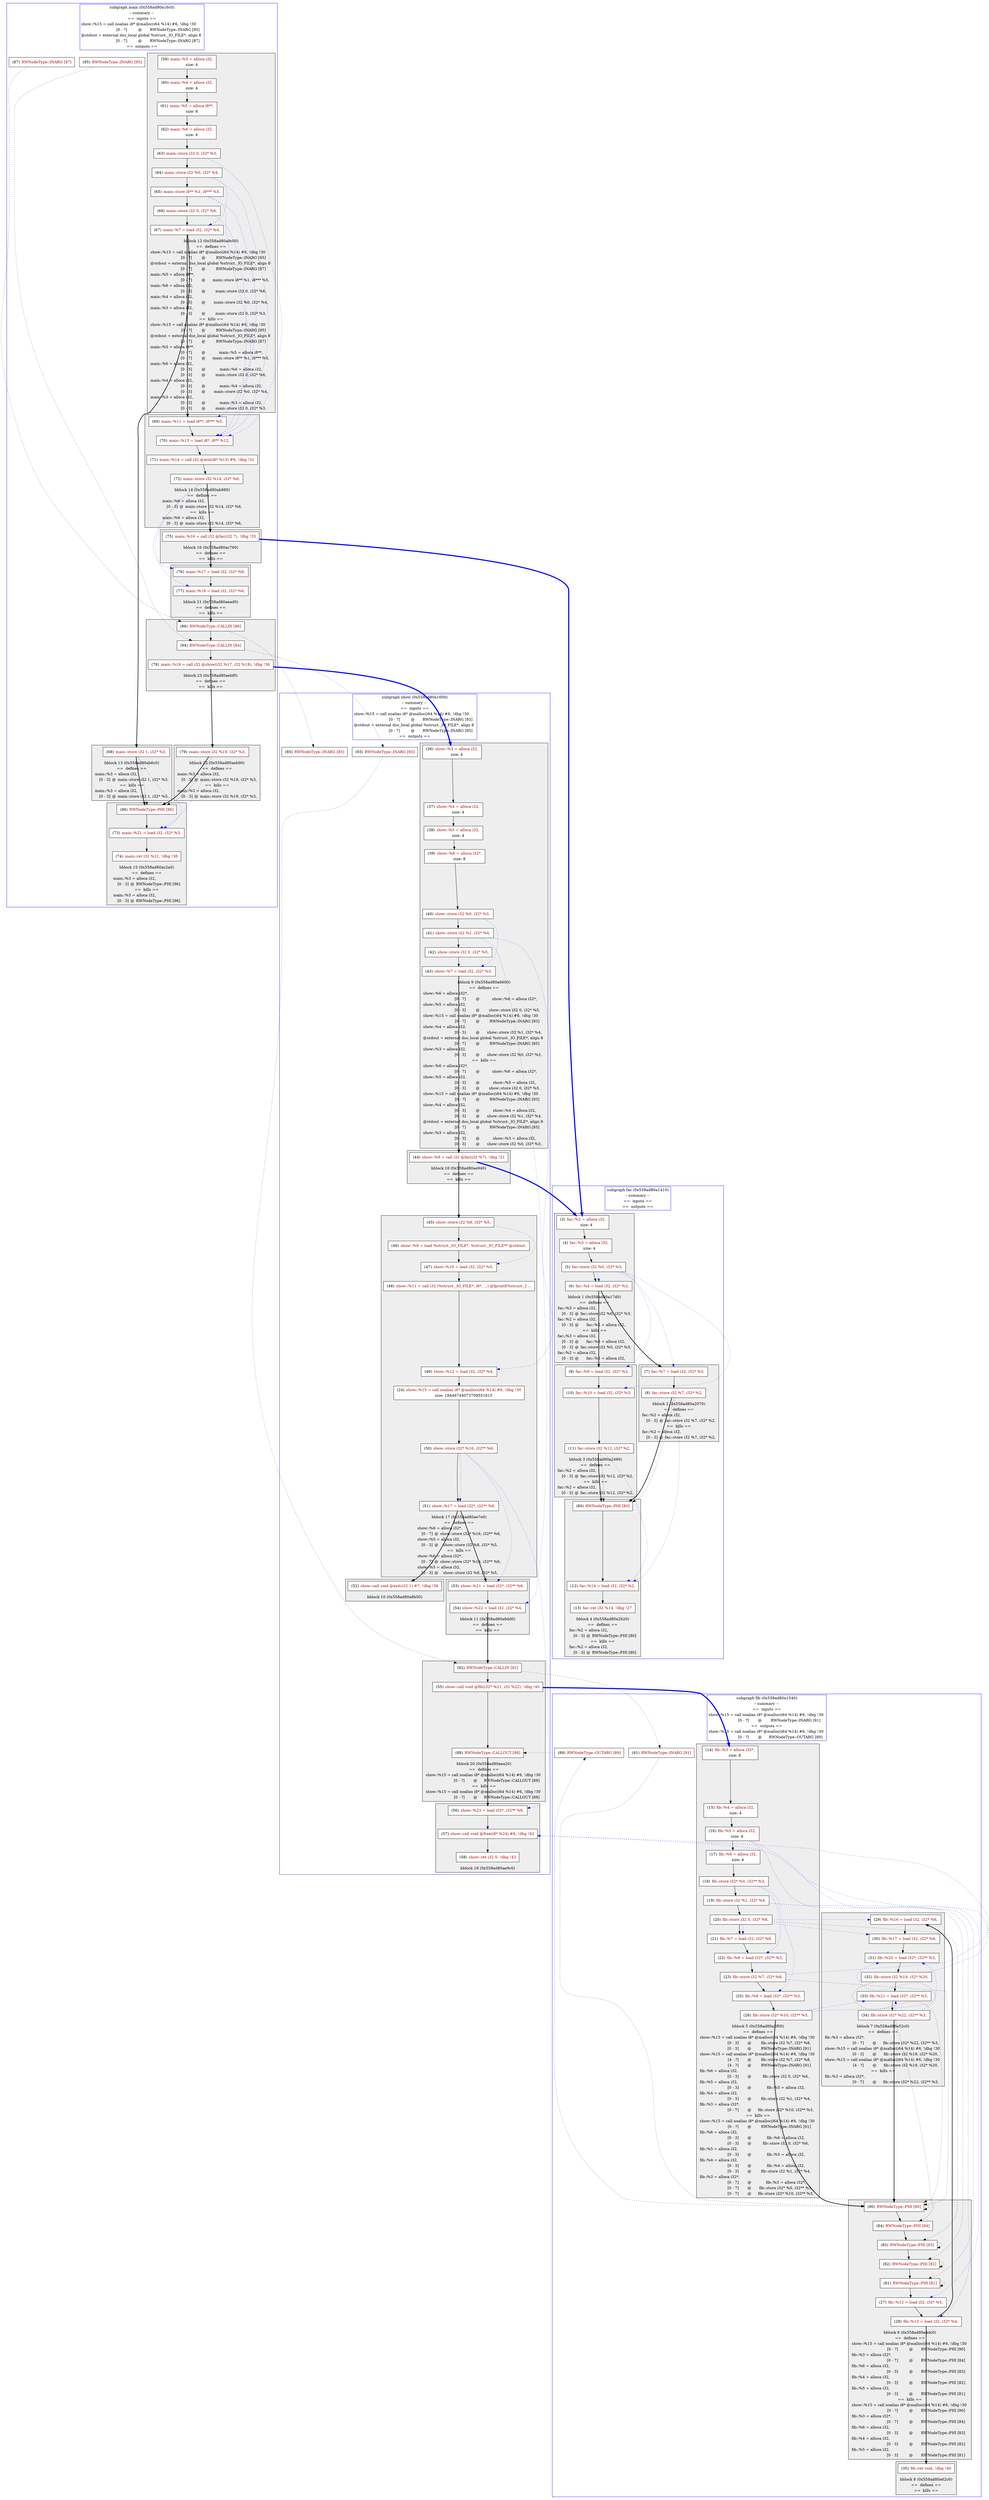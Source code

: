 digraph "Data Dependencies Graph" {
  compound=true;

subgraph cluster_subg_0x558ad80a1410 {
  compound=true;

  style=filled;
  fillcolor=white; color=blue;
  label=<<table cellborder="0"><tr><td colspan="4">subgraph fac (0x558ad80a1410)</td></tr>
<tr><td colspan="4">-- summary -- </td></tr>
<tr><td colspan="4">==  inputs ==</td></tr><tr><td colspan="4">==  outputs ==</td></tr></table>>;
subgraph cluster_bb_0x558ad80a17d0 {
    style=filled;
    fillcolor="#eeeeee";
    color="black";
label=<<table border="0">
<tr><td colspan="4">bblock 1 (0x558ad80a17d0)</td></tr><tr><td colspan="4">==  defines ==</td></tr><tr><td align="left" colspan="4">fac::%3 = alloca i32,</td></tr><tr><td>&nbsp;&nbsp;</td><td>[0 - 3]</td><td>@</td><td>fac::store i32 %0, i32* %3,</td></tr>
<tr><td align="left" colspan="4">fac::%2 = alloca i32,</td></tr><tr><td>&nbsp;&nbsp;</td><td>[0 - 3]</td><td>@</td><td>fac::%2 = alloca i32,</td></tr>
<tr><td colspan="4">==  kills ==</td></tr><tr><td align="left" colspan="4">fac::%3 = alloca i32,</td></tr><tr><td>&nbsp;&nbsp;</td><td>[0 - 3]</td><td>@</td><td>fac::%3 = alloca i32,</td></tr>
<tr><td>&nbsp;&nbsp;</td><td>[0 - 3]</td><td>@</td><td>fac::store i32 %0, i32* %3,</td></tr>
<tr><td align="left" colspan="4">fac::%2 = alloca i32,</td></tr><tr><td>&nbsp;&nbsp;</td><td>[0 - 3]</td><td>@</td><td>fac::%2 = alloca i32,</td></tr>
</table>>
labelloc=b
	NODE0x558ad80a18a0 [label=<<table border="0"><tr><td>(3)</td> <td><font color="#af0000">fac::%2 = alloca i32,</font></td></tr>
<tr><td></td><td>size: 4</td></tr>
</table>>
 style=filled fillcolor=white shape=box]
	NODE0x558ad80a1a80 [label=<<table border="0"><tr><td>(4)</td> <td><font color="#af0000">fac::%3 = alloca i32,</font></td></tr>
<tr><td></td><td>size: 4</td></tr>
</table>>
 style=filled fillcolor=white shape=box]
	NODE0x558ad80a1c60 [label=<<table border="0"><tr><td>(5)</td> <td><font color="#af0000">fac::store i32 %0, i32* %3,</font></td></tr>
</table>>
 style=filled fillcolor=white shape=box]
	NODE0x558ad80a1e90 [label=<<table border="0"><tr><td>(6)</td> <td><font color="#af0000">fac::%4 = load i32, i32* %3,</font></td></tr>
</table>>
 style=filled fillcolor=white shape=box]
}
subgraph cluster_bb_0x558ad80a2070 {
    style=filled;
    fillcolor="#eeeeee";
    color="black";
label=<<table border="0">
<tr><td colspan="4">bblock 2 (0x558ad80a2070)</td></tr><tr><td colspan="4">==  defines ==</td></tr><tr><td align="left" colspan="4">fac::%2 = alloca i32,</td></tr><tr><td>&nbsp;&nbsp;</td><td>[0 - 3]</td><td>@</td><td>fac::store i32 %7, i32* %2,</td></tr>
<tr><td colspan="4">==  kills ==</td></tr><tr><td align="left" colspan="4">fac::%2 = alloca i32,</td></tr><tr><td>&nbsp;&nbsp;</td><td>[0 - 3]</td><td>@</td><td>fac::store i32 %7, i32* %2,</td></tr>
</table>>
labelloc=b
	NODE0x558ad80a20d0 [label=<<table border="0"><tr><td>(7)</td> <td><font color="#af0000">fac::%7 = load i32, i32* %3,</font></td></tr>
</table>>
 style=filled fillcolor=white shape=box]
	NODE0x558ad80a22b0 [label=<<table border="0"><tr><td>(8)</td> <td><font color="#af0000">fac::store i32 %7, i32* %2,</font></td></tr>
</table>>
 style=filled fillcolor=white shape=box]
}
subgraph cluster_bb_0x558ad80a2490 {
    style=filled;
    fillcolor="#eeeeee";
    color="black";
label=<<table border="0">
<tr><td colspan="4">bblock 3 (0x558ad80a2490)</td></tr><tr><td colspan="4">==  defines ==</td></tr><tr><td align="left" colspan="4">fac::%2 = alloca i32,</td></tr><tr><td>&nbsp;&nbsp;</td><td>[0 - 3]</td><td>@</td><td>fac::store i32 %12, i32* %2,</td></tr>
<tr><td colspan="4">==  kills ==</td></tr><tr><td align="left" colspan="4">fac::%2 = alloca i32,</td></tr><tr><td>&nbsp;&nbsp;</td><td>[0 - 3]</td><td>@</td><td>fac::store i32 %12, i32* %2,</td></tr>
</table>>
labelloc=b
	NODE0x558ad80a24f0 [label=<<table border="0"><tr><td>(9)</td> <td><font color="#af0000">fac::%9 = load i32, i32* %3,</font></td></tr>
</table>>
 style=filled fillcolor=white shape=box]
	NODE0x558ad80a2760 [label=<<table border="0"><tr><td>(10)</td> <td><font color="#af0000">fac::%10 = load i32, i32* %3,</font></td></tr>
</table>>
 style=filled fillcolor=white shape=box]
	NODE0x558ad80a2940 [label=<<table border="0"><tr><td>(11)</td> <td><font color="#af0000">fac::store i32 %12, i32* %2,</font></td></tr>
</table>>
 style=filled fillcolor=white shape=box]
}
subgraph cluster_bb_0x558ad80a2b20 {
    style=filled;
    fillcolor="#eeeeee";
    color="black";
label=<<table border="0">
<tr><td colspan="4">bblock 4 (0x558ad80a2b20)</td></tr><tr><td colspan="4">==  defines ==</td></tr><tr><td align="left" colspan="4">fac::%2 = alloca i32,</td></tr><tr><td>&nbsp;&nbsp;</td><td>[0 - 3]</td><td>@</td><td>RWNodeType::PHI [80]</td></tr>
<tr><td colspan="4">==  kills ==</td></tr><tr><td align="left" colspan="4">fac::%2 = alloca i32,</td></tr><tr><td>&nbsp;&nbsp;</td><td>[0 - 3]</td><td>@</td><td>RWNodeType::PHI [80]</td></tr>
</table>>
labelloc=b
	NODE0x558ad80afc00 [label=<<table border="0"><tr><td>(80)</td> <td><font color="#af0000">RWNodeType::PHI [80]</font></td></tr>
</table>>
 style=filled fillcolor=white shape=box]
	NODE0x558ad80a2b80 [label=<<table border="0"><tr><td>(12)</td> <td><font color="#af0000">fac::%14 = load i32, i32* %2,</font></td></tr>
</table>>
 style=filled fillcolor=white shape=box]
	NODE0x558ad80a2d60 [label=<<table border="0"><tr><td>(13)</td> <td><font color="#af0000">fac::ret i32 %14, !dbg !27</font></td></tr>
</table>>
 style=filled fillcolor=white shape=box]
}
}
subgraph cluster_subg_0x558ad80a1540 {
  compound=true;

  style=filled;
  fillcolor=white; color=blue;
  label=<<table cellborder="0"><tr><td colspan="4">subgraph fib (0x558ad80a1540)</td></tr>
<tr><td colspan="4">-- summary -- </td></tr>
<tr><td colspan="4">==  inputs ==</td></tr><tr><td align="left" colspan="4">show::%15 = call noalias i8* @malloc(i64 %14) #6, !dbg !30</td></tr><tr><td>&nbsp;&nbsp;</td><td>[0 - ?]</td><td>@</td><td>RWNodeType::INARG [91]</td></tr>
<tr><td colspan="4">==  outputs ==</td></tr><tr><td align="left" colspan="4">show::%15 = call noalias i8* @malloc(i64 %14) #6, !dbg !30</td></tr><tr><td>&nbsp;&nbsp;</td><td>[0 - ?]</td><td>@</td><td>RWNodeType::OUTARG [89]</td></tr>
</table>>;
	NODE0x558ad80b6310 [label=<<table border="0"><tr><td>(91)</td> <td><font color="#af0000">RWNodeType::INARG [91]</font></td></tr>
</table>>
 style=filled fillcolor=white shape=box]
	NODE0x558ad80b5ba0 [label=<<table border="0"><tr><td>(89)</td> <td><font color="#af0000">RWNodeType::OUTARG [89]</font></td></tr>
</table>>
 style=filled fillcolor=white shape=box]
subgraph cluster_bb_0x558ad80a2f00 {
    style=filled;
    fillcolor="#eeeeee";
    color="black";
label=<<table border="0">
<tr><td colspan="4">bblock 5 (0x558ad80a2f00)</td></tr><tr><td colspan="4">==  defines ==</td></tr><tr><td align="left" colspan="4">show::%15 = call noalias i8* @malloc(i64 %14) #6, !dbg !30</td></tr><tr><td>&nbsp;&nbsp;</td><td>[0 - 3]</td><td>@</td><td>fib::store i32 %7, i32* %8,</td></tr>
<tr><td>&nbsp;&nbsp;</td><td>[0 - 3]</td><td>@</td><td>RWNodeType::INARG [91]</td></tr>
<tr><td align="left" colspan="4">show::%15 = call noalias i8* @malloc(i64 %14) #6, !dbg !30</td></tr><tr><td>&nbsp;&nbsp;</td><td>[4 - ?]</td><td>@</td><td>fib::store i32 %7, i32* %8,</td></tr>
<tr><td>&nbsp;&nbsp;</td><td>[4 - ?]</td><td>@</td><td>RWNodeType::INARG [91]</td></tr>
<tr><td align="left" colspan="4">fib::%6 = alloca i32,</td></tr><tr><td>&nbsp;&nbsp;</td><td>[0 - 3]</td><td>@</td><td>fib::store i32 0, i32* %6,</td></tr>
<tr><td align="left" colspan="4">fib::%5 = alloca i32,</td></tr><tr><td>&nbsp;&nbsp;</td><td>[0 - 3]</td><td>@</td><td>fib::%5 = alloca i32,</td></tr>
<tr><td align="left" colspan="4">fib::%4 = alloca i32,</td></tr><tr><td>&nbsp;&nbsp;</td><td>[0 - 3]</td><td>@</td><td>fib::store i32 %1, i32* %4,</td></tr>
<tr><td align="left" colspan="4">fib::%3 = alloca i32*,</td></tr><tr><td>&nbsp;&nbsp;</td><td>[0 - 7]</td><td>@</td><td>fib::store i32* %10, i32** %3,</td></tr>
<tr><td colspan="4">==  kills ==</td></tr><tr><td align="left" colspan="4">show::%15 = call noalias i8* @malloc(i64 %14) #6, !dbg !30</td></tr><tr><td>&nbsp;&nbsp;</td><td>[0 - ?]</td><td>@</td><td>RWNodeType::INARG [91]</td></tr>
<tr><td align="left" colspan="4">fib::%6 = alloca i32,</td></tr><tr><td>&nbsp;&nbsp;</td><td>[0 - 3]</td><td>@</td><td>fib::%6 = alloca i32,</td></tr>
<tr><td>&nbsp;&nbsp;</td><td>[0 - 3]</td><td>@</td><td>fib::store i32 0, i32* %6,</td></tr>
<tr><td align="left" colspan="4">fib::%5 = alloca i32,</td></tr><tr><td>&nbsp;&nbsp;</td><td>[0 - 3]</td><td>@</td><td>fib::%5 = alloca i32,</td></tr>
<tr><td align="left" colspan="4">fib::%4 = alloca i32,</td></tr><tr><td>&nbsp;&nbsp;</td><td>[0 - 3]</td><td>@</td><td>fib::%4 = alloca i32,</td></tr>
<tr><td>&nbsp;&nbsp;</td><td>[0 - 3]</td><td>@</td><td>fib::store i32 %1, i32* %4,</td></tr>
<tr><td align="left" colspan="4">fib::%3 = alloca i32*,</td></tr><tr><td>&nbsp;&nbsp;</td><td>[0 - 7]</td><td>@</td><td>fib::%3 = alloca i32*,</td></tr>
<tr><td>&nbsp;&nbsp;</td><td>[0 - 7]</td><td>@</td><td>fib::store i32* %0, i32** %3,</td></tr>
<tr><td>&nbsp;&nbsp;</td><td>[0 - 7]</td><td>@</td><td>fib::store i32* %10, i32** %3,</td></tr>
</table>>
labelloc=b
	NODE0x558ad80a2fd0 [label=<<table border="0"><tr><td>(14)</td> <td><font color="#af0000">fib::%3 = alloca i32*,</font></td></tr>
<tr><td></td><td>size: 8</td></tr>
</table>>
 style=filled fillcolor=white shape=box]
	NODE0x558ad80a32e0 [label=<<table border="0"><tr><td>(15)</td> <td><font color="#af0000">fib::%4 = alloca i32,</font></td></tr>
<tr><td></td><td>size: 4</td></tr>
</table>>
 style=filled fillcolor=white shape=box]
	NODE0x558ad80a3520 [label=<<table border="0"><tr><td>(16)</td> <td><font color="#af0000">fib::%5 = alloca i32,</font></td></tr>
<tr><td></td><td>size: 4</td></tr>
</table>>
 style=filled fillcolor=white shape=box]
	NODE0x558ad80a3760 [label=<<table border="0"><tr><td>(17)</td> <td><font color="#af0000">fib::%6 = alloca i32,</font></td></tr>
<tr><td></td><td>size: 4</td></tr>
</table>>
 style=filled fillcolor=white shape=box]
	NODE0x558ad80a39a0 [label=<<table border="0"><tr><td>(18)</td> <td><font color="#af0000">fib::store i32* %0, i32** %3,</font></td></tr>
</table>>
 style=filled fillcolor=white shape=box]
	NODE0x558ad80a3be0 [label=<<table border="0"><tr><td>(19)</td> <td><font color="#af0000">fib::store i32 %1, i32* %4,</font></td></tr>
</table>>
 style=filled fillcolor=white shape=box]
	NODE0x558ad80a3e20 [label=<<table border="0"><tr><td>(20)</td> <td><font color="#af0000">fib::store i32 0, i32* %6,</font></td></tr>
</table>>
 style=filled fillcolor=white shape=box]
	NODE0x558ad80a4060 [label=<<table border="0"><tr><td>(21)</td> <td><font color="#af0000">fib::%7 = load i32, i32* %6,</font></td></tr>
</table>>
 style=filled fillcolor=white shape=box]
	NODE0x558ad80a42a0 [label=<<table border="0"><tr><td>(22)</td> <td><font color="#af0000">fib::%8 = load i32*, i32** %3,</font></td></tr>
</table>>
 style=filled fillcolor=white shape=box]
	NODE0x558ad80a44e0 [label=<<table border="0"><tr><td>(23)</td> <td><font color="#af0000">fib::store i32 %7, i32* %8,</font></td></tr>
</table>>
 style=filled fillcolor=white shape=box]
	NODE0x558ad80a4940 [label=<<table border="0"><tr><td>(25)</td> <td><font color="#af0000">fib::%9 = load i32*, i32** %3,</font></td></tr>
</table>>
 style=filled fillcolor=white shape=box]
	NODE0x558ad80a4b80 [label=<<table border="0"><tr><td>(26)</td> <td><font color="#af0000">fib::store i32* %10, i32** %3,</font></td></tr>
</table>>
 style=filled fillcolor=white shape=box]
}
subgraph cluster_bb_0x558ad80a4dc0 {
    style=filled;
    fillcolor="#eeeeee";
    color="black";
label=<<table border="0">
<tr><td colspan="4">bblock 6 (0x558ad80a4dc0)</td></tr><tr><td colspan="4">==  defines ==</td></tr><tr><td align="left" colspan="4">show::%15 = call noalias i8* @malloc(i64 %14) #6, !dbg !30</td></tr><tr><td>&nbsp;&nbsp;</td><td>[0 - ?]</td><td>@</td><td>RWNodeType::PHI [90]</td></tr>
<tr><td align="left" colspan="4">fib::%3 = alloca i32*,</td></tr><tr><td>&nbsp;&nbsp;</td><td>[0 - 7]</td><td>@</td><td>RWNodeType::PHI [84]</td></tr>
<tr><td align="left" colspan="4">fib::%6 = alloca i32,</td></tr><tr><td>&nbsp;&nbsp;</td><td>[0 - 3]</td><td>@</td><td>RWNodeType::PHI [83]</td></tr>
<tr><td align="left" colspan="4">fib::%4 = alloca i32,</td></tr><tr><td>&nbsp;&nbsp;</td><td>[0 - 3]</td><td>@</td><td>RWNodeType::PHI [82]</td></tr>
<tr><td align="left" colspan="4">fib::%5 = alloca i32,</td></tr><tr><td>&nbsp;&nbsp;</td><td>[0 - 3]</td><td>@</td><td>RWNodeType::PHI [81]</td></tr>
<tr><td colspan="4">==  kills ==</td></tr><tr><td align="left" colspan="4">show::%15 = call noalias i8* @malloc(i64 %14) #6, !dbg !30</td></tr><tr><td>&nbsp;&nbsp;</td><td>[0 - ?]</td><td>@</td><td>RWNodeType::PHI [90]</td></tr>
<tr><td align="left" colspan="4">fib::%3 = alloca i32*,</td></tr><tr><td>&nbsp;&nbsp;</td><td>[0 - 7]</td><td>@</td><td>RWNodeType::PHI [84]</td></tr>
<tr><td align="left" colspan="4">fib::%6 = alloca i32,</td></tr><tr><td>&nbsp;&nbsp;</td><td>[0 - 3]</td><td>@</td><td>RWNodeType::PHI [83]</td></tr>
<tr><td align="left" colspan="4">fib::%4 = alloca i32,</td></tr><tr><td>&nbsp;&nbsp;</td><td>[0 - 3]</td><td>@</td><td>RWNodeType::PHI [82]</td></tr>
<tr><td align="left" colspan="4">fib::%5 = alloca i32,</td></tr><tr><td>&nbsp;&nbsp;</td><td>[0 - 3]</td><td>@</td><td>RWNodeType::PHI [81]</td></tr>
</table>>
labelloc=b
	NODE0x558ad80b5eb0 [label=<<table border="0"><tr><td>(90)</td> <td><font color="#af0000">RWNodeType::PHI [90]</font></td></tr>
</table>>
 style=filled fillcolor=white shape=box]
	NODE0x558ad80b2630 [label=<<table border="0"><tr><td>(84)</td> <td><font color="#af0000">RWNodeType::PHI [84]</font></td></tr>
</table>>
 style=filled fillcolor=white shape=box]
	NODE0x558ad80b2410 [label=<<table border="0"><tr><td>(83)</td> <td><font color="#af0000">RWNodeType::PHI [83]</font></td></tr>
</table>>
 style=filled fillcolor=white shape=box]
	NODE0x558ad80b2000 [label=<<table border="0"><tr><td>(82)</td> <td><font color="#af0000">RWNodeType::PHI [82]</font></td></tr>
</table>>
 style=filled fillcolor=white shape=box]
	NODE0x558ad80b12f0 [label=<<table border="0"><tr><td>(81)</td> <td><font color="#af0000">RWNodeType::PHI [81]</font></td></tr>
</table>>
 style=filled fillcolor=white shape=box]
	NODE0x558ad80a4e20 [label=<<table border="0"><tr><td>(27)</td> <td><font color="#af0000">fib::%12 = load i32, i32* %5,</font></td></tr>
</table>>
 style=filled fillcolor=white shape=box]
	NODE0x558ad80a5080 [label=<<table border="0"><tr><td>(28)</td> <td><font color="#af0000">fib::%13 = load i32, i32* %4,</font></td></tr>
</table>>
 style=filled fillcolor=white shape=box]
}
subgraph cluster_bb_0x558ad80a52c0 {
    style=filled;
    fillcolor="#eeeeee";
    color="black";
label=<<table border="0">
<tr><td colspan="4">bblock 7 (0x558ad80a52c0)</td></tr><tr><td colspan="4">==  defines ==</td></tr><tr><td align="left" colspan="4">fib::%3 = alloca i32*,</td></tr><tr><td>&nbsp;&nbsp;</td><td>[0 - 7]</td><td>@</td><td>fib::store i32* %22, i32** %3,</td></tr>
<tr><td align="left" colspan="4">show::%15 = call noalias i8* @malloc(i64 %14) #6, !dbg !30</td></tr><tr><td>&nbsp;&nbsp;</td><td>[0 - 3]</td><td>@</td><td>fib::store i32 %19, i32* %20,</td></tr>
<tr><td align="left" colspan="4">show::%15 = call noalias i8* @malloc(i64 %14) #6, !dbg !30</td></tr><tr><td>&nbsp;&nbsp;</td><td>[4 - ?]</td><td>@</td><td>fib::store i32 %19, i32* %20,</td></tr>
<tr><td colspan="4">==  kills ==</td></tr><tr><td align="left" colspan="4">fib::%3 = alloca i32*,</td></tr><tr><td>&nbsp;&nbsp;</td><td>[0 - 7]</td><td>@</td><td>fib::store i32* %22, i32** %3,</td></tr>
</table>>
labelloc=b
	NODE0x558ad80a5320 [label=<<table border="0"><tr><td>(29)</td> <td><font color="#af0000">fib::%16 = load i32, i32* %6,</font></td></tr>
</table>>
 style=filled fillcolor=white shape=box]
	NODE0x558ad80a5560 [label=<<table border="0"><tr><td>(30)</td> <td><font color="#af0000">fib::%17 = load i32, i32* %6,</font></td></tr>
</table>>
 style=filled fillcolor=white shape=box]
	NODE0x558ad80a5980 [label=<<table border="0"><tr><td>(31)</td> <td><font color="#af0000">fib::%20 = load i32*, i32** %3,</font></td></tr>
</table>>
 style=filled fillcolor=white shape=box]
	NODE0x558ad80a5bc0 [label=<<table border="0"><tr><td>(32)</td> <td><font color="#af0000">fib::store i32 %19, i32* %20,</font></td></tr>
</table>>
 style=filled fillcolor=white shape=box]
	NODE0x558ad80a5e40 [label=<<table border="0"><tr><td>(33)</td> <td><font color="#af0000">fib::%21 = load i32*, i32** %3,</font></td></tr>
</table>>
 style=filled fillcolor=white shape=box]
	NODE0x558ad80a6080 [label=<<table border="0"><tr><td>(34)</td> <td><font color="#af0000">fib::store i32* %22, i32** %3,</font></td></tr>
</table>>
 style=filled fillcolor=white shape=box]
}
subgraph cluster_bb_0x558ad80a62c0 {
    style=filled;
    fillcolor="#eeeeee";
    color="black";
label=<<table border="0">
<tr><td colspan="4">bblock 8 (0x558ad80a62c0)</td></tr><tr><td colspan="4">==  defines ==</td></tr><tr><td colspan="4">==  kills ==</td></tr></table>>
labelloc=b
	NODE0x558ad80a6320 [label=<<table border="0"><tr><td>(35)</td> <td><font color="#af0000">fib::ret void, !dbg !40</font></td></tr>
</table>>
 style=filled fillcolor=white shape=box]
}
}
subgraph cluster_subg_0x558ad80a1600 {
  compound=true;

  style=filled;
  fillcolor=white; color=blue;
  label=<<table cellborder="0"><tr><td colspan="4">subgraph show (0x558ad80a1600)</td></tr>
<tr><td colspan="4">-- summary -- </td></tr>
<tr><td colspan="4">==  inputs ==</td></tr><tr><td align="left" colspan="4">show::%15 = call noalias i8* @malloc(i64 %14) #6, !dbg !30</td></tr><tr><td>&nbsp;&nbsp;</td><td>[0 - ?]</td><td>@</td><td>RWNodeType::INARG [93]</td></tr>
<tr><td align="left" colspan="4">@stdout = external dso_local global %struct._IO_FILE*, align 8</td></tr><tr><td>&nbsp;&nbsp;</td><td>[0 - 7]</td><td>@</td><td>RWNodeType::INARG [85]</td></tr>
<tr><td colspan="4">==  outputs ==</td></tr></table>>;
	NODE0x558ad80b69c0 [label=<<table border="0"><tr><td>(93)</td> <td><font color="#af0000">RWNodeType::INARG [93]</font></td></tr>
</table>>
 style=filled fillcolor=white shape=box]
	NODE0x558ad80b3b60 [label=<<table border="0"><tr><td>(85)</td> <td><font color="#af0000">RWNodeType::INARG [85]</font></td></tr>
</table>>
 style=filled fillcolor=white shape=box]
subgraph cluster_bb_0x558ad80a6600 {
    style=filled;
    fillcolor="#eeeeee";
    color="black";
label=<<table border="0">
<tr><td colspan="4">bblock 9 (0x558ad80a6600)</td></tr><tr><td colspan="4">==  defines ==</td></tr><tr><td align="left" colspan="4">show::%6 = alloca i32*,</td></tr><tr><td>&nbsp;&nbsp;</td><td>[0 - 7]</td><td>@</td><td>show::%6 = alloca i32*,</td></tr>
<tr><td align="left" colspan="4">show::%5 = alloca i32,</td></tr><tr><td>&nbsp;&nbsp;</td><td>[0 - 3]</td><td>@</td><td>show::store i32 0, i32* %5,</td></tr>
<tr><td align="left" colspan="4">show::%15 = call noalias i8* @malloc(i64 %14) #6, !dbg !30</td></tr><tr><td>&nbsp;&nbsp;</td><td>[0 - ?]</td><td>@</td><td>RWNodeType::INARG [93]</td></tr>
<tr><td align="left" colspan="4">show::%4 = alloca i32,</td></tr><tr><td>&nbsp;&nbsp;</td><td>[0 - 3]</td><td>@</td><td>show::store i32 %1, i32* %4,</td></tr>
<tr><td align="left" colspan="4">@stdout = external dso_local global %struct._IO_FILE*, align 8</td></tr><tr><td>&nbsp;&nbsp;</td><td>[0 - 7]</td><td>@</td><td>RWNodeType::INARG [85]</td></tr>
<tr><td align="left" colspan="4">show::%3 = alloca i32,</td></tr><tr><td>&nbsp;&nbsp;</td><td>[0 - 3]</td><td>@</td><td>show::store i32 %0, i32* %3,</td></tr>
<tr><td colspan="4">==  kills ==</td></tr><tr><td align="left" colspan="4">show::%6 = alloca i32*,</td></tr><tr><td>&nbsp;&nbsp;</td><td>[0 - 7]</td><td>@</td><td>show::%6 = alloca i32*,</td></tr>
<tr><td align="left" colspan="4">show::%5 = alloca i32,</td></tr><tr><td>&nbsp;&nbsp;</td><td>[0 - 3]</td><td>@</td><td>show::%5 = alloca i32,</td></tr>
<tr><td>&nbsp;&nbsp;</td><td>[0 - 3]</td><td>@</td><td>show::store i32 0, i32* %5,</td></tr>
<tr><td align="left" colspan="4">show::%15 = call noalias i8* @malloc(i64 %14) #6, !dbg !30</td></tr><tr><td>&nbsp;&nbsp;</td><td>[0 - ?]</td><td>@</td><td>RWNodeType::INARG [93]</td></tr>
<tr><td align="left" colspan="4">show::%4 = alloca i32,</td></tr><tr><td>&nbsp;&nbsp;</td><td>[0 - 3]</td><td>@</td><td>show::%4 = alloca i32,</td></tr>
<tr><td>&nbsp;&nbsp;</td><td>[0 - 3]</td><td>@</td><td>show::store i32 %1, i32* %4,</td></tr>
<tr><td align="left" colspan="4">@stdout = external dso_local global %struct._IO_FILE*, align 8</td></tr><tr><td>&nbsp;&nbsp;</td><td>[0 - 7]</td><td>@</td><td>RWNodeType::INARG [85]</td></tr>
<tr><td align="left" colspan="4">show::%3 = alloca i32,</td></tr><tr><td>&nbsp;&nbsp;</td><td>[0 - 3]</td><td>@</td><td>show::%3 = alloca i32,</td></tr>
<tr><td>&nbsp;&nbsp;</td><td>[0 - 3]</td><td>@</td><td>show::store i32 %0, i32* %3,</td></tr>
</table>>
labelloc=b
	NODE0x558ad80a6680 [label=<<table border="0"><tr><td>(36)</td> <td><font color="#af0000">show::%3 = alloca i32,</font></td></tr>
<tr><td></td><td>size: 4</td></tr>
</table>>
 style=filled fillcolor=white shape=box]
	NODE0x558ad80a68e0 [label=<<table border="0"><tr><td>(37)</td> <td><font color="#af0000">show::%4 = alloca i32,</font></td></tr>
<tr><td></td><td>size: 4</td></tr>
</table>>
 style=filled fillcolor=white shape=box]
	NODE0x558ad80a6b20 [label=<<table border="0"><tr><td>(38)</td> <td><font color="#af0000">show::%5 = alloca i32,</font></td></tr>
<tr><td></td><td>size: 4</td></tr>
</table>>
 style=filled fillcolor=white shape=box]
	NODE0x558ad80a6d60 [label=<<table border="0"><tr><td>(39)</td> <td><font color="#af0000">show::%6 = alloca i32*,</font></td></tr>
<tr><td></td><td>size: 8</td></tr>
</table>>
 style=filled fillcolor=white shape=box]
	NODE0x558ad80a6fa0 [label=<<table border="0"><tr><td>(40)</td> <td><font color="#af0000">show::store i32 %0, i32* %3,</font></td></tr>
</table>>
 style=filled fillcolor=white shape=box]
	NODE0x558ad80a71e0 [label=<<table border="0"><tr><td>(41)</td> <td><font color="#af0000">show::store i32 %1, i32* %4,</font></td></tr>
</table>>
 style=filled fillcolor=white shape=box]
	NODE0x558ad80a7420 [label=<<table border="0"><tr><td>(42)</td> <td><font color="#af0000">show::store i32 0, i32* %5,</font></td></tr>
</table>>
 style=filled fillcolor=white shape=box]
	NODE0x558ad80a7660 [label=<<table border="0"><tr><td>(43)</td> <td><font color="#af0000">show::%7 = load i32, i32* %3,</font></td></tr>
</table>>
 style=filled fillcolor=white shape=box]
}
subgraph cluster_bb_0x558ad80a8b50 {
    style=filled;
    fillcolor="#eeeeee";
    color="black";
label=<<table border="0">
<tr><td colspan="4">bblock 10 (0x558ad80a8b50)</td></tr></table>>
labelloc=b
	NODE0x558ad80a8bd0 [label=<<table border="0"><tr><td>(52)</td> <td><font color="#af0000">show::call void @exit(i32 1) #7, !dbg !36</font></td></tr>
</table>>
 style=filled fillcolor=white shape=box]
}
subgraph cluster_bb_0x558ad80a8dd0 {
    style=filled;
    fillcolor="#eeeeee";
    color="black";
label=<<table border="0">
<tr><td colspan="4">bblock 11 (0x558ad80a8dd0)</td></tr><tr><td colspan="4">==  defines ==</td></tr><tr><td colspan="4">==  kills ==</td></tr></table>>
labelloc=b
	NODE0x558ad80a8e30 [label=<<table border="0"><tr><td>(53)</td> <td><font color="#af0000">show::%21 = load i32*, i32** %6,</font></td></tr>
</table>>
 style=filled fillcolor=white shape=box]
	NODE0x558ad80a9070 [label=<<table border="0"><tr><td>(54)</td> <td><font color="#af0000">show::%22 = load i32, i32* %4,</font></td></tr>
</table>>
 style=filled fillcolor=white shape=box]
}
subgraph cluster_bb_0x558ad80ae940 {
    style=filled;
    fillcolor="#eeeeee";
    color="black";
label=<<table border="0">
<tr><td colspan="4">bblock 18 (0x558ad80ae940)</td></tr><tr><td colspan="4">==  defines ==</td></tr><tr><td colspan="4">==  kills ==</td></tr></table>>
labelloc=b
	NODE0x558ad80a78c0 [label=<<table border="0"><tr><td>(44)</td> <td><font color="#af0000">show::%8 = call i32 @fac(i32 %7), !dbg !21</font></td></tr>
</table>>
 style=filled fillcolor=white shape=box]
}
subgraph cluster_bb_0x558ad80ae7e0 {
    style=filled;
    fillcolor="#eeeeee";
    color="black";
label=<<table border="0">
<tr><td colspan="4">bblock 17 (0x558ad80ae7e0)</td></tr><tr><td colspan="4">==  defines ==</td></tr><tr><td align="left" colspan="4">show::%6 = alloca i32*,</td></tr><tr><td>&nbsp;&nbsp;</td><td>[0 - 7]</td><td>@</td><td>show::store i32* %16, i32** %6,</td></tr>
<tr><td align="left" colspan="4">show::%5 = alloca i32,</td></tr><tr><td>&nbsp;&nbsp;</td><td>[0 - 3]</td><td>@</td><td>show::store i32 %8, i32* %5,</td></tr>
<tr><td colspan="4">==  kills ==</td></tr><tr><td align="left" colspan="4">show::%6 = alloca i32*,</td></tr><tr><td>&nbsp;&nbsp;</td><td>[0 - 7]</td><td>@</td><td>show::store i32* %16, i32** %6,</td></tr>
<tr><td align="left" colspan="4">show::%5 = alloca i32,</td></tr><tr><td>&nbsp;&nbsp;</td><td>[0 - 3]</td><td>@</td><td>show::store i32 %8, i32* %5,</td></tr>
</table>>
labelloc=b
	NODE0x558ad80a7b30 [label=<<table border="0"><tr><td>(45)</td> <td><font color="#af0000">show::store i32 %8, i32* %5,</font></td></tr>
</table>>
 style=filled fillcolor=white shape=box]
	NODE0x558ad80a7d70 [label=<<table border="0"><tr><td>(46)</td> <td><font color="#af0000">show::%9 = load %struct._IO_FILE*, %struct._IO_FILE** @stdout,</font></td></tr>
</table>>
 style=filled fillcolor=white shape=box]
	NODE0x558ad80a7fb0 [label=<<table border="0"><tr><td>(47)</td> <td><font color="#af0000">show::%10 = load i32, i32* %5,</font></td></tr>
</table>>
 style=filled fillcolor=white shape=box]
	NODE0x558ad80a81f0 [label=<<table border="0"><tr><td>(48)</td> <td><font color="#af0000">show::%11 = call i32 (%struct._IO_FILE*, i8*, ...) @fprintf(%struct._I ...</font></td></tr>
</table>>
 style=filled fillcolor=white shape=box]
	NODE0x558ad80a8470 [label=<<table border="0"><tr><td>(49)</td> <td><font color="#af0000">show::%12 = load i32, i32* %4,</font></td></tr>
</table>>
 style=filled fillcolor=white shape=box]
	NODE0x558ad80a46c0 [label=<<table border="0"><tr><td>(24)</td> <td><font color="#af0000">show::%15 = call noalias i8* @malloc(i64 %14) #6, !dbg !30</font></td></tr>
<tr><td></td><td>size: 18446744073709551615</td></tr>
</table>>
 style=filled fillcolor=white shape=box]
	NODE0x558ad80a86d0 [label=<<table border="0"><tr><td>(50)</td> <td><font color="#af0000">show::store i32* %16, i32** %6,</font></td></tr>
</table>>
 style=filled fillcolor=white shape=box]
	NODE0x558ad80a8910 [label=<<table border="0"><tr><td>(51)</td> <td><font color="#af0000">show::%17 = load i32*, i32** %6,</font></td></tr>
</table>>
 style=filled fillcolor=white shape=box]
}
subgraph cluster_bb_0x558ad80aea20 {
    style=filled;
    fillcolor="#eeeeee";
    color="black";
label=<<table border="0">
<tr><td colspan="4">bblock 20 (0x558ad80aea20)</td></tr><tr><td colspan="4">==  defines ==</td></tr><tr><td align="left" colspan="4">show::%15 = call noalias i8* @malloc(i64 %14) #6, !dbg !30</td></tr><tr><td>&nbsp;&nbsp;</td><td>[0 - ?]</td><td>@</td><td>RWNodeType::CALLOUT [88]</td></tr>
<tr><td colspan="4">==  kills ==</td></tr><tr><td align="left" colspan="4">show::%15 = call noalias i8* @malloc(i64 %14) #6, !dbg !30</td></tr><tr><td>&nbsp;&nbsp;</td><td>[0 - ?]</td><td>@</td><td>RWNodeType::CALLOUT [88]</td></tr>
</table>>
labelloc=b
	NODE0x558ad80b6760 [label=<<table border="0"><tr><td>(92)</td> <td><font color="#af0000">RWNodeType::CALLIN [92]</font></td></tr>
</table>>
 style=filled fillcolor=white shape=box]
	NODE0x558ad80a92d0 [label=<<table border="0"><tr><td>(55)</td> <td><font color="#af0000">show::call void @fib(i32* %21, i32 %22), !dbg !40</font></td></tr>
</table>>
 style=filled fillcolor=white shape=box]
	NODE0x558ad80b5940 [label=<<table border="0"><tr><td>(88)</td> <td><font color="#af0000">RWNodeType::CALLOUT [88]</font></td></tr>
</table>>
 style=filled fillcolor=white shape=box]
}
subgraph cluster_bb_0x558ad80ae9c0 {
    style=filled;
    fillcolor="#eeeeee";
    color="black";
label=<<table border="0">
<tr><td colspan="4">bblock 19 (0x558ad80ae9c0)</td></tr></table>>
labelloc=b
	NODE0x558ad80a9540 [label=<<table border="0"><tr><td>(56)</td> <td><font color="#af0000">show::%23 = load i32*, i32** %6,</font></td></tr>
</table>>
 style=filled fillcolor=white shape=box]
	NODE0x558ad80a9780 [label=<<table border="0"><tr><td>(57)</td> <td><font color="#af0000">show::call void @free(i8* %24) #6, !dbg !42</font></td></tr>
</table>>
 style=filled fillcolor=white shape=box]
	NODE0x558ad80a99c0 [label=<<table border="0"><tr><td>(58)</td> <td><font color="#af0000">show::ret i32 0, !dbg !43</font></td></tr>
</table>>
 style=filled fillcolor=white shape=box]
}
}
subgraph cluster_subg_0x558ad80a16c0 {
  compound=true;

  style=filled;
  fillcolor=white; color=blue;
  label=<<table cellborder="0"><tr><td colspan="4">subgraph main (0x558ad80a16c0)</td></tr>
<tr><td colspan="4">-- summary -- </td></tr>
<tr><td colspan="4">==  inputs ==</td></tr><tr><td align="left" colspan="4">show::%15 = call noalias i8* @malloc(i64 %14) #6, !dbg !30</td></tr><tr><td>&nbsp;&nbsp;</td><td>[0 - ?]</td><td>@</td><td>RWNodeType::INARG [95]</td></tr>
<tr><td align="left" colspan="4">@stdout = external dso_local global %struct._IO_FILE*, align 8</td></tr><tr><td>&nbsp;&nbsp;</td><td>[0 - 7]</td><td>@</td><td>RWNodeType::INARG [87]</td></tr>
<tr><td colspan="4">==  outputs ==</td></tr></table>>;
	NODE0x558ad80b7370 [label=<<table border="0"><tr><td>(95)</td> <td><font color="#af0000">RWNodeType::INARG [95]</font></td></tr>
</table>>
 style=filled fillcolor=white shape=box]
	NODE0x558ad80b50b0 [label=<<table border="0"><tr><td>(87)</td> <td><font color="#af0000">RWNodeType::INARG [87]</font></td></tr>
</table>>
 style=filled fillcolor=white shape=box]
subgraph cluster_bb_0x558ad80a9c00 {
    style=filled;
    fillcolor="#eeeeee";
    color="black";
label=<<table border="0">
<tr><td colspan="4">bblock 12 (0x558ad80a9c00)</td></tr><tr><td colspan="4">==  defines ==</td></tr><tr><td align="left" colspan="4">show::%15 = call noalias i8* @malloc(i64 %14) #6, !dbg !30</td></tr><tr><td>&nbsp;&nbsp;</td><td>[0 - ?]</td><td>@</td><td>RWNodeType::INARG [95]</td></tr>
<tr><td align="left" colspan="4">@stdout = external dso_local global %struct._IO_FILE*, align 8</td></tr><tr><td>&nbsp;&nbsp;</td><td>[0 - 7]</td><td>@</td><td>RWNodeType::INARG [87]</td></tr>
<tr><td align="left" colspan="4">main::%5 = alloca i8**,</td></tr><tr><td>&nbsp;&nbsp;</td><td>[0 - 7]</td><td>@</td><td>main::store i8** %1, i8*** %5,</td></tr>
<tr><td align="left" colspan="4">main::%6 = alloca i32,</td></tr><tr><td>&nbsp;&nbsp;</td><td>[0 - 3]</td><td>@</td><td>main::store i32 0, i32* %6,</td></tr>
<tr><td align="left" colspan="4">main::%4 = alloca i32,</td></tr><tr><td>&nbsp;&nbsp;</td><td>[0 - 3]</td><td>@</td><td>main::store i32 %0, i32* %4,</td></tr>
<tr><td align="left" colspan="4">main::%3 = alloca i32,</td></tr><tr><td>&nbsp;&nbsp;</td><td>[0 - 3]</td><td>@</td><td>main::store i32 0, i32* %3,</td></tr>
<tr><td colspan="4">==  kills ==</td></tr><tr><td align="left" colspan="4">show::%15 = call noalias i8* @malloc(i64 %14) #6, !dbg !30</td></tr><tr><td>&nbsp;&nbsp;</td><td>[0 - ?]</td><td>@</td><td>RWNodeType::INARG [95]</td></tr>
<tr><td align="left" colspan="4">@stdout = external dso_local global %struct._IO_FILE*, align 8</td></tr><tr><td>&nbsp;&nbsp;</td><td>[0 - 7]</td><td>@</td><td>RWNodeType::INARG [87]</td></tr>
<tr><td align="left" colspan="4">main::%5 = alloca i8**,</td></tr><tr><td>&nbsp;&nbsp;</td><td>[0 - 7]</td><td>@</td><td>main::%5 = alloca i8**,</td></tr>
<tr><td>&nbsp;&nbsp;</td><td>[0 - 7]</td><td>@</td><td>main::store i8** %1, i8*** %5,</td></tr>
<tr><td align="left" colspan="4">main::%6 = alloca i32,</td></tr><tr><td>&nbsp;&nbsp;</td><td>[0 - 3]</td><td>@</td><td>main::%6 = alloca i32,</td></tr>
<tr><td>&nbsp;&nbsp;</td><td>[0 - 3]</td><td>@</td><td>main::store i32 0, i32* %6,</td></tr>
<tr><td align="left" colspan="4">main::%4 = alloca i32,</td></tr><tr><td>&nbsp;&nbsp;</td><td>[0 - 3]</td><td>@</td><td>main::%4 = alloca i32,</td></tr>
<tr><td>&nbsp;&nbsp;</td><td>[0 - 3]</td><td>@</td><td>main::store i32 %0, i32* %4,</td></tr>
<tr><td align="left" colspan="4">main::%3 = alloca i32,</td></tr><tr><td>&nbsp;&nbsp;</td><td>[0 - 3]</td><td>@</td><td>main::%3 = alloca i32,</td></tr>
<tr><td>&nbsp;&nbsp;</td><td>[0 - 3]</td><td>@</td><td>main::store i32 0, i32* %3,</td></tr>
</table>>
labelloc=b
	NODE0x558ad80a9ca0 [label=<<table border="0"><tr><td>(59)</td> <td><font color="#af0000">main::%3 = alloca i32,</font></td></tr>
<tr><td></td><td>size: 4</td></tr>
</table>>
 style=filled fillcolor=white shape=box]
	NODE0x558ad80a9f00 [label=<<table border="0"><tr><td>(60)</td> <td><font color="#af0000">main::%4 = alloca i32,</font></td></tr>
<tr><td></td><td>size: 4</td></tr>
</table>>
 style=filled fillcolor=white shape=box]
	NODE0x558ad80aa900 [label=<<table border="0"><tr><td>(61)</td> <td><font color="#af0000">main::%5 = alloca i8**,</font></td></tr>
<tr><td></td><td>size: 8</td></tr>
</table>>
 style=filled fillcolor=white shape=box]
	NODE0x558ad80aaa60 [label=<<table border="0"><tr><td>(62)</td> <td><font color="#af0000">main::%6 = alloca i32,</font></td></tr>
<tr><td></td><td>size: 4</td></tr>
</table>>
 style=filled fillcolor=white shape=box]
	NODE0x558ad80aabc0 [label=<<table border="0"><tr><td>(63)</td> <td><font color="#af0000">main::store i32 0, i32* %3,</font></td></tr>
</table>>
 style=filled fillcolor=white shape=box]
	NODE0x558ad80aada0 [label=<<table border="0"><tr><td>(64)</td> <td><font color="#af0000">main::store i32 %0, i32* %4,</font></td></tr>
</table>>
 style=filled fillcolor=white shape=box]
	NODE0x558ad80ab000 [label=<<table border="0"><tr><td>(65)</td> <td><font color="#af0000">main::store i8** %1, i8*** %5,</font></td></tr>
</table>>
 style=filled fillcolor=white shape=box]
	NODE0x558ad80ab240 [label=<<table border="0"><tr><td>(66)</td> <td><font color="#af0000">main::store i32 0, i32* %6,</font></td></tr>
</table>>
 style=filled fillcolor=white shape=box]
	NODE0x558ad80ab480 [label=<<table border="0"><tr><td>(67)</td> <td><font color="#af0000">main::%7 = load i32, i32* %4,</font></td></tr>
</table>>
 style=filled fillcolor=white shape=box]
}
subgraph cluster_bb_0x558ad80ab6c0 {
    style=filled;
    fillcolor="#eeeeee";
    color="black";
label=<<table border="0">
<tr><td colspan="4">bblock 13 (0x558ad80ab6c0)</td></tr><tr><td colspan="4">==  defines ==</td></tr><tr><td align="left" colspan="4">main::%3 = alloca i32,</td></tr><tr><td>&nbsp;&nbsp;</td><td>[0 - 3]</td><td>@</td><td>main::store i32 1, i32* %3,</td></tr>
<tr><td colspan="4">==  kills ==</td></tr><tr><td align="left" colspan="4">main::%3 = alloca i32,</td></tr><tr><td>&nbsp;&nbsp;</td><td>[0 - 3]</td><td>@</td><td>main::store i32 1, i32* %3,</td></tr>
</table>>
labelloc=b
	NODE0x558ad80ab720 [label=<<table border="0"><tr><td>(68)</td> <td><font color="#af0000">main::store i32 1, i32* %3,</font></td></tr>
</table>>
 style=filled fillcolor=white shape=box]
}
subgraph cluster_bb_0x558ad80ab980 {
    style=filled;
    fillcolor="#eeeeee";
    color="black";
label=<<table border="0">
<tr><td colspan="4">bblock 14 (0x558ad80ab980)</td></tr><tr><td colspan="4">==  defines ==</td></tr><tr><td align="left" colspan="4">main::%6 = alloca i32,</td></tr><tr><td>&nbsp;&nbsp;</td><td>[0 - 3]</td><td>@</td><td>main::store i32 %14, i32* %6,</td></tr>
<tr><td colspan="4">==  kills ==</td></tr><tr><td align="left" colspan="4">main::%6 = alloca i32,</td></tr><tr><td>&nbsp;&nbsp;</td><td>[0 - 3]</td><td>@</td><td>main::store i32 %14, i32* %6,</td></tr>
</table>>
labelloc=b
	NODE0x558ad80ab9e0 [label=<<table border="0"><tr><td>(69)</td> <td><font color="#af0000">main::%11 = load i8**, i8*** %5,</font></td></tr>
</table>>
 style=filled fillcolor=white shape=box]
	NODE0x558ad80abc20 [label=<<table border="0"><tr><td>(70)</td> <td><font color="#af0000">main::%13 = load i8*, i8** %12,</font></td></tr>
</table>>
 style=filled fillcolor=white shape=box]
	NODE0x558ad80abe60 [label=<<table border="0"><tr><td>(71)</td> <td><font color="#af0000">main::%14 = call i32 @atoi(i8* %13) #6, !dbg !31</font></td></tr>
</table>>
 style=filled fillcolor=white shape=box]
	NODE0x558ad80ac060 [label=<<table border="0"><tr><td>(72)</td> <td><font color="#af0000">main::store i32 %14, i32* %6,</font></td></tr>
</table>>
 style=filled fillcolor=white shape=box]
}
subgraph cluster_bb_0x558ad80ac2a0 {
    style=filled;
    fillcolor="#eeeeee";
    color="black";
label=<<table border="0">
<tr><td colspan="4">bblock 15 (0x558ad80ac2a0)</td></tr><tr><td colspan="4">==  defines ==</td></tr><tr><td align="left" colspan="4">main::%3 = alloca i32,</td></tr><tr><td>&nbsp;&nbsp;</td><td>[0 - 3]</td><td>@</td><td>RWNodeType::PHI [96]</td></tr>
<tr><td colspan="4">==  kills ==</td></tr><tr><td align="left" colspan="4">main::%3 = alloca i32,</td></tr><tr><td>&nbsp;&nbsp;</td><td>[0 - 3]</td><td>@</td><td>RWNodeType::PHI [96]</td></tr>
</table>>
labelloc=b
	NODE0x558ad80b8240 [label=<<table border="0"><tr><td>(96)</td> <td><font color="#af0000">RWNodeType::PHI [96]</font></td></tr>
</table>>
 style=filled fillcolor=white shape=box]
	NODE0x558ad80ac300 [label=<<table border="0"><tr><td>(73)</td> <td><font color="#af0000">main::%21 = load i32, i32* %3,</font></td></tr>
</table>>
 style=filled fillcolor=white shape=box]
	NODE0x558ad80ac560 [label=<<table border="0"><tr><td>(74)</td> <td><font color="#af0000">main::ret i32 %21, !dbg !38</font></td></tr>
</table>>
 style=filled fillcolor=white shape=box]
}
subgraph cluster_bb_0x558ad80ac760 {
    style=filled;
    fillcolor="#eeeeee";
    color="black";
label=<<table border="0">
<tr><td colspan="4">bblock 16 (0x558ad80ac760)</td></tr><tr><td colspan="4">==  defines ==</td></tr><tr><td colspan="4">==  kills ==</td></tr></table>>
labelloc=b
	NODE0x558ad80ac800 [label=<<table border="0"><tr><td>(75)</td> <td><font color="#af0000">main::%16 = call i32 @fac(i32 7), !dbg !33</font></td></tr>
</table>>
 style=filled fillcolor=white shape=box]
}
subgraph cluster_bb_0x558ad80aead0 {
    style=filled;
    fillcolor="#eeeeee";
    color="black";
label=<<table border="0">
<tr><td colspan="4">bblock 21 (0x558ad80aead0)</td></tr><tr><td colspan="4">==  defines ==</td></tr><tr><td colspan="4">==  kills ==</td></tr></table>>
labelloc=b
	NODE0x558ad80aca50 [label=<<table border="0"><tr><td>(76)</td> <td><font color="#af0000">main::%17 = load i32, i32* %6,</font></td></tr>
</table>>
 style=filled fillcolor=white shape=box]
	NODE0x558ad80acc90 [label=<<table border="0"><tr><td>(77)</td> <td><font color="#af0000">main::%18 = load i32, i32* %6,</font></td></tr>
</table>>
 style=filled fillcolor=white shape=box]
}
subgraph cluster_bb_0x558ad80aebf0 {
    style=filled;
    fillcolor="#eeeeee";
    color="black";
label=<<table border="0">
<tr><td colspan="4">bblock 23 (0x558ad80aebf0)</td></tr><tr><td colspan="4">==  defines ==</td></tr><tr><td colspan="4">==  kills ==</td></tr></table>>
labelloc=b
	NODE0x558ad80b4040 [label=<<table border="0"><tr><td>(86)</td> <td><font color="#af0000">RWNodeType::CALLIN [86]</font></td></tr>
</table>>
 style=filled fillcolor=white shape=box]
	NODE0x558ad80b6e50 [label=<<table border="0"><tr><td>(94)</td> <td><font color="#af0000">RWNodeType::CALLIN [94]</font></td></tr>
</table>>
 style=filled fillcolor=white shape=box]
	NODE0x558ad80acef0 [label=<<table border="0"><tr><td>(78)</td> <td><font color="#af0000">main::%19 = call i32 @show(i32 %17, i32 %18), !dbg !36</font></td></tr>
</table>>
 style=filled fillcolor=white shape=box]
}
subgraph cluster_bb_0x558ad80aeb90 {
    style=filled;
    fillcolor="#eeeeee";
    color="black";
label=<<table border="0">
<tr><td colspan="4">bblock 22 (0x558ad80aeb90)</td></tr><tr><td colspan="4">==  defines ==</td></tr><tr><td align="left" colspan="4">main::%3 = alloca i32,</td></tr><tr><td>&nbsp;&nbsp;</td><td>[0 - 3]</td><td>@</td><td>main::store i32 %19, i32* %3,</td></tr>
<tr><td colspan="4">==  kills ==</td></tr><tr><td align="left" colspan="4">main::%3 = alloca i32,</td></tr><tr><td>&nbsp;&nbsp;</td><td>[0 - 3]</td><td>@</td><td>main::store i32 %19, i32* %3,</td></tr>
</table>>
labelloc=b
	NODE0x558ad80ad160 [label=<<table border="0"><tr><td>(79)</td> <td><font color="#af0000">main::store i32 %19, i32* %3,</font></td></tr>
</table>>
 style=filled fillcolor=white shape=box]
}
}
	NODE0x558ad80a18a0->NODE0x558ad80a1a80 [constraint=true]
	NODE0x558ad80a1a80->NODE0x558ad80a1c60 [constraint=true]
	NODE0x558ad80a1c60->NODE0x558ad80a1e90 [constraint=true]

	NODE0x558ad80a1e90 -> NODE0x558ad80a20d0 [penwidth=2 constraint=true lhead="cluster_bb_0x558ad80a17d0" ltail="cluster_bb_0x558ad80a2070"]
	NODE0x558ad80a1e90 -> NODE0x558ad80a24f0 [penwidth=2 constraint=true lhead="cluster_bb_0x558ad80a17d0" ltail="cluster_bb_0x558ad80a2490"]
	NODE0x558ad80a20d0->NODE0x558ad80a22b0 [constraint=true]

	NODE0x558ad80a22b0 -> NODE0x558ad80afc00 [penwidth=2 constraint=true lhead="cluster_bb_0x558ad80a2070" ltail="cluster_bb_0x558ad80a2b20"]
	NODE0x558ad80a24f0->NODE0x558ad80a2760 [constraint=true]
	NODE0x558ad80a2760->NODE0x558ad80a2940 [constraint=true]

	NODE0x558ad80a2940 -> NODE0x558ad80afc00 [penwidth=2 constraint=true lhead="cluster_bb_0x558ad80a2490" ltail="cluster_bb_0x558ad80a2b20"]
	NODE0x558ad80afc00->NODE0x558ad80a2b80 [constraint=true]
	NODE0x558ad80a2b80->NODE0x558ad80a2d60 [constraint=true]

	NODE0x558ad80a1c60->NODE0x558ad80a1e90 [style=dotted constraint=false color=blue]
	NODE0x558ad80a1c60->NODE0x558ad80a20d0 [style=dotted constraint=false color=blue]
	NODE0x558ad80a1c60->NODE0x558ad80a24f0 [style=dotted constraint=false color=blue]
	NODE0x558ad80a1c60->NODE0x558ad80a2760 [style=dotted constraint=false color=blue]
	NODE0x558ad80a22b0->NODE0x558ad80afc00 [style=dotted constraint=false]
	NODE0x558ad80a2940->NODE0x558ad80afc00 [style=dotted constraint=false]
	NODE0x558ad80a22b0->NODE0x558ad80a2b80 [style=dotted constraint=false color=blue]
	NODE0x558ad80a2940->NODE0x558ad80a2b80 [style=dotted constraint=false color=blue]
	NODE0x558ad80b6760->NODE0x558ad80b6310 [style=dotted constraint=false]
	NODE0x558ad80b5eb0->NODE0x558ad80b5ba0 [style=dotted constraint=false]
	NODE0x558ad80a2fd0->NODE0x558ad80a32e0 [constraint=true]
	NODE0x558ad80a32e0->NODE0x558ad80a3520 [constraint=true]
	NODE0x558ad80a3520->NODE0x558ad80a3760 [constraint=true]
	NODE0x558ad80a3760->NODE0x558ad80a39a0 [constraint=true]
	NODE0x558ad80a39a0->NODE0x558ad80a3be0 [constraint=true]
	NODE0x558ad80a3be0->NODE0x558ad80a3e20 [constraint=true]
	NODE0x558ad80a3e20->NODE0x558ad80a4060 [constraint=true]
	NODE0x558ad80a4060->NODE0x558ad80a42a0 [constraint=true]
	NODE0x558ad80a42a0->NODE0x558ad80a44e0 [constraint=true]
	NODE0x558ad80a44e0->NODE0x558ad80a4940 [constraint=true]
	NODE0x558ad80a4940->NODE0x558ad80a4b80 [constraint=true]

	NODE0x558ad80a4b80 -> NODE0x558ad80b5eb0 [penwidth=2 constraint=true lhead="cluster_bb_0x558ad80a2f00" ltail="cluster_bb_0x558ad80a4dc0"]
	NODE0x558ad80b5eb0->NODE0x558ad80b2630 [constraint=true]
	NODE0x558ad80b2630->NODE0x558ad80b2410 [constraint=true]
	NODE0x558ad80b2410->NODE0x558ad80b2000 [constraint=true]
	NODE0x558ad80b2000->NODE0x558ad80b12f0 [constraint=true]
	NODE0x558ad80b12f0->NODE0x558ad80a4e20 [constraint=true]
	NODE0x558ad80a4e20->NODE0x558ad80a5080 [constraint=true]

	NODE0x558ad80a5080 -> NODE0x558ad80a5320 [penwidth=2 constraint=true lhead="cluster_bb_0x558ad80a4dc0" ltail="cluster_bb_0x558ad80a52c0"]
	NODE0x558ad80a5080 -> NODE0x558ad80a6320 [penwidth=2 constraint=true lhead="cluster_bb_0x558ad80a4dc0" ltail="cluster_bb_0x558ad80a62c0"]
	NODE0x558ad80a5320->NODE0x558ad80a5560 [constraint=true]
	NODE0x558ad80a5560->NODE0x558ad80a5980 [constraint=true]
	NODE0x558ad80a5980->NODE0x558ad80a5bc0 [constraint=true]
	NODE0x558ad80a5bc0->NODE0x558ad80a5e40 [constraint=true]
	NODE0x558ad80a5e40->NODE0x558ad80a6080 [constraint=true]

	NODE0x558ad80a6080 -> NODE0x558ad80b5eb0 [penwidth=2 constraint=true lhead="cluster_bb_0x558ad80a52c0" ltail="cluster_bb_0x558ad80a4dc0"]

	NODE0x558ad80a3e20->NODE0x558ad80a4060 [style=dotted constraint=false color=blue]
	NODE0x558ad80a39a0->NODE0x558ad80a42a0 [style=dotted constraint=false color=blue]
	NODE0x558ad80a39a0->NODE0x558ad80a4940 [style=dotted constraint=false color=blue]
	NODE0x558ad80a44e0->NODE0x558ad80b5eb0 [style=dotted constraint=false]
	NODE0x558ad80a5bc0->NODE0x558ad80b5eb0 [style=dotted constraint=false]
	NODE0x558ad80b5eb0->NODE0x558ad80b5eb0 [style=dotted constraint=false]
	NODE0x558ad80b6310->NODE0x558ad80b5eb0 [style=dotted constraint=false]
	NODE0x558ad80a4b80->NODE0x558ad80b2630 [style=dotted constraint=false]
	NODE0x558ad80a6080->NODE0x558ad80b2630 [style=dotted constraint=false]
	NODE0x558ad80a3e20->NODE0x558ad80b2410 [style=dotted constraint=false]
	NODE0x558ad80b2410->NODE0x558ad80b2410 [style=dotted constraint=false]
	NODE0x558ad80a3be0->NODE0x558ad80b2000 [style=dotted constraint=false]
	NODE0x558ad80b2000->NODE0x558ad80b2000 [style=dotted constraint=false]
	NODE0x558ad80a3520->NODE0x558ad80b12f0 [style=dotted constraint=false]
	NODE0x558ad80b12f0->NODE0x558ad80b12f0 [style=dotted constraint=false]
	NODE0x558ad80a3520->NODE0x558ad80a4e20 [style=dotted constraint=false color=blue]
	NODE0x558ad80a3be0->NODE0x558ad80a5080 [style=dotted constraint=false color=blue]
	NODE0x558ad80a3e20->NODE0x558ad80a5320 [style=dotted constraint=false color=blue]
	NODE0x558ad80a3e20->NODE0x558ad80a5560 [style=dotted constraint=false color=blue]
	NODE0x558ad80a4b80->NODE0x558ad80a5980 [style=dotted constraint=false color=blue]
	NODE0x558ad80a6080->NODE0x558ad80a5980 [style=dotted constraint=false color=blue]
	NODE0x558ad80a4b80->NODE0x558ad80a5e40 [style=dotted constraint=false color=blue]
	NODE0x558ad80a6080->NODE0x558ad80a5e40 [style=dotted constraint=false color=blue]
	NODE0x558ad80b6e50->NODE0x558ad80b69c0 [style=dotted constraint=false]
	NODE0x558ad80b4040->NODE0x558ad80b3b60 [style=dotted constraint=false]
	NODE0x558ad80a6680->NODE0x558ad80a68e0 [constraint=true]
	NODE0x558ad80a68e0->NODE0x558ad80a6b20 [constraint=true]
	NODE0x558ad80a6b20->NODE0x558ad80a6d60 [constraint=true]
	NODE0x558ad80a6d60->NODE0x558ad80a6fa0 [constraint=true]
	NODE0x558ad80a6fa0->NODE0x558ad80a71e0 [constraint=true]
	NODE0x558ad80a71e0->NODE0x558ad80a7420 [constraint=true]
	NODE0x558ad80a7420->NODE0x558ad80a7660 [constraint=true]

	NODE0x558ad80a7660 -> NODE0x558ad80a78c0 [penwidth=2 constraint=true lhead="cluster_bb_0x558ad80a6600" ltail="cluster_bb_0x558ad80ae940"]

	NODE0x558ad80a8e30->NODE0x558ad80a9070 [constraint=true]

	NODE0x558ad80a9070 -> NODE0x558ad80b6760 [penwidth=2 constraint=true lhead="cluster_bb_0x558ad80a8dd0" ltail="cluster_bb_0x558ad80aea20"]

	NODE0x558ad80a78c0 -> NODE0x558ad80a7b30 [penwidth=2 constraint=true lhead="cluster_bb_0x558ad80ae940" ltail="cluster_bb_0x558ad80ae7e0"]
	NODE0x558ad80a7b30->NODE0x558ad80a7d70 [constraint=true]
	NODE0x558ad80a7d70->NODE0x558ad80a7fb0 [constraint=true]
	NODE0x558ad80a7fb0->NODE0x558ad80a81f0 [constraint=true]
	NODE0x558ad80a81f0->NODE0x558ad80a8470 [constraint=true]
	NODE0x558ad80a8470->NODE0x558ad80a46c0 [constraint=true]
	NODE0x558ad80a46c0->NODE0x558ad80a86d0 [constraint=true]
	NODE0x558ad80a86d0->NODE0x558ad80a8910 [constraint=true]

	NODE0x558ad80a8910 -> NODE0x558ad80a8bd0 [penwidth=2 constraint=true lhead="cluster_bb_0x558ad80ae7e0" ltail="cluster_bb_0x558ad80a8b50"]
	NODE0x558ad80a8910 -> NODE0x558ad80a8e30 [penwidth=2 constraint=true lhead="cluster_bb_0x558ad80ae7e0" ltail="cluster_bb_0x558ad80a8dd0"]
	NODE0x558ad80b6760->NODE0x558ad80a92d0 [constraint=true]
	NODE0x558ad80a92d0->NODE0x558ad80b5940 [constraint=true]

	NODE0x558ad80b5940 -> NODE0x558ad80a9540 [penwidth=2 constraint=true lhead="cluster_bb_0x558ad80aea20" ltail="cluster_bb_0x558ad80ae9c0"]
	NODE0x558ad80a9540->NODE0x558ad80a9780 [constraint=true]
	NODE0x558ad80a9780->NODE0x558ad80a99c0 [constraint=true]

	NODE0x558ad80a6fa0->NODE0x558ad80a7660 [style=dotted constraint=false color=blue]
	NODE0x558ad80a86d0->NODE0x558ad80a8e30 [style=dotted constraint=false color=blue]
	NODE0x558ad80a71e0->NODE0x558ad80a9070 [style=dotted constraint=false color=blue]
	NODE0x558ad80a78c0->NODE0x558ad80a18a0 [penwidth=4 color=blue ltail=cluster_subg_0x558ad80a1410]
	NODE0x558ad80a7b30->NODE0x558ad80a7fb0 [style=dotted constraint=false color=blue]
	NODE0x558ad80a71e0->NODE0x558ad80a8470 [style=dotted constraint=false color=blue]
	NODE0x558ad80a86d0->NODE0x558ad80a8910 [style=dotted constraint=false color=blue]
	NODE0x558ad80b69c0->NODE0x558ad80b6760 [style=dotted constraint=false]
	NODE0x558ad80a92d0->NODE0x558ad80a2fd0 [penwidth=4 color=blue ltail=cluster_subg_0x558ad80a1540]
	NODE0x558ad80b5ba0->NODE0x558ad80b5940 [style=dotted constraint=false]
	NODE0x558ad80a86d0->NODE0x558ad80a9540 [style=dotted constraint=false color=blue]
	NODE0x558ad80a44e0->NODE0x558ad80a9780 [style=dotted constraint=false color=blue]
	NODE0x558ad80a5bc0->NODE0x558ad80a9780 [style=dotted constraint=false color=blue]
	NODE0x558ad80a9ca0->NODE0x558ad80a9f00 [constraint=true]
	NODE0x558ad80a9f00->NODE0x558ad80aa900 [constraint=true]
	NODE0x558ad80aa900->NODE0x558ad80aaa60 [constraint=true]
	NODE0x558ad80aaa60->NODE0x558ad80aabc0 [constraint=true]
	NODE0x558ad80aabc0->NODE0x558ad80aada0 [constraint=true]
	NODE0x558ad80aada0->NODE0x558ad80ab000 [constraint=true]
	NODE0x558ad80ab000->NODE0x558ad80ab240 [constraint=true]
	NODE0x558ad80ab240->NODE0x558ad80ab480 [constraint=true]

	NODE0x558ad80ab480 -> NODE0x558ad80ab720 [penwidth=2 constraint=true lhead="cluster_bb_0x558ad80a9c00" ltail="cluster_bb_0x558ad80ab6c0"]
	NODE0x558ad80ab480 -> NODE0x558ad80ab9e0 [penwidth=2 constraint=true lhead="cluster_bb_0x558ad80a9c00" ltail="cluster_bb_0x558ad80ab980"]

	NODE0x558ad80ab720 -> NODE0x558ad80b8240 [penwidth=2 constraint=true lhead="cluster_bb_0x558ad80ab6c0" ltail="cluster_bb_0x558ad80ac2a0"]
	NODE0x558ad80ab9e0->NODE0x558ad80abc20 [constraint=true]
	NODE0x558ad80abc20->NODE0x558ad80abe60 [constraint=true]
	NODE0x558ad80abe60->NODE0x558ad80ac060 [constraint=true]

	NODE0x558ad80ac060 -> NODE0x558ad80ac800 [penwidth=2 constraint=true lhead="cluster_bb_0x558ad80ab980" ltail="cluster_bb_0x558ad80ac760"]
	NODE0x558ad80b8240->NODE0x558ad80ac300 [constraint=true]
	NODE0x558ad80ac300->NODE0x558ad80ac560 [constraint=true]


	NODE0x558ad80ac800 -> NODE0x558ad80aca50 [penwidth=2 constraint=true lhead="cluster_bb_0x558ad80ac760" ltail="cluster_bb_0x558ad80aead0"]
	NODE0x558ad80aca50->NODE0x558ad80acc90 [constraint=true]

	NODE0x558ad80acc90 -> NODE0x558ad80b4040 [penwidth=2 constraint=true lhead="cluster_bb_0x558ad80aead0" ltail="cluster_bb_0x558ad80aebf0"]
	NODE0x558ad80b4040->NODE0x558ad80b6e50 [constraint=true]
	NODE0x558ad80b6e50->NODE0x558ad80acef0 [constraint=true]

	NODE0x558ad80acef0 -> NODE0x558ad80ad160 [penwidth=2 constraint=true lhead="cluster_bb_0x558ad80aebf0" ltail="cluster_bb_0x558ad80aeb90"]

	NODE0x558ad80ad160 -> NODE0x558ad80b8240 [penwidth=2 constraint=true lhead="cluster_bb_0x558ad80aeb90" ltail="cluster_bb_0x558ad80ac2a0"]
	NODE0x558ad80aada0->NODE0x558ad80ab480 [style=dotted constraint=false color=blue]
	NODE0x558ad80ab000->NODE0x558ad80ab9e0 [style=dotted constraint=false color=blue]
	NODE0x558ad80aada0->NODE0x558ad80abc20 [style=dotted constraint=false color=blue]
	NODE0x558ad80ab000->NODE0x558ad80abc20 [style=dotted constraint=false color=blue]
	NODE0x558ad80ab240->NODE0x558ad80abc20 [style=dotted constraint=false color=blue]
	NODE0x558ad80aabc0->NODE0x558ad80abc20 [style=dotted constraint=false color=blue]
	NODE0x558ad80ab720->NODE0x558ad80b8240 [style=dotted constraint=false]
	NODE0x558ad80ad160->NODE0x558ad80b8240 [style=dotted constraint=false]
	NODE0x558ad80ab720->NODE0x558ad80ac300 [style=dotted constraint=false color=blue]
	NODE0x558ad80ad160->NODE0x558ad80ac300 [style=dotted constraint=false color=blue]
	NODE0x558ad80ac800->NODE0x558ad80a18a0 [penwidth=4 color=blue ltail=cluster_subg_0x558ad80a1410]
	NODE0x558ad80ac060->NODE0x558ad80aca50 [style=dotted constraint=false color=blue]
	NODE0x558ad80ac060->NODE0x558ad80acc90 [style=dotted constraint=false color=blue]
	NODE0x558ad80b50b0->NODE0x558ad80b4040 [style=dotted constraint=false]
	NODE0x558ad80b7370->NODE0x558ad80b6e50 [style=dotted constraint=false]
	NODE0x558ad80acef0->NODE0x558ad80a6680 [penwidth=4 color=blue ltail=cluster_subg_0x558ad80a1600]
}
